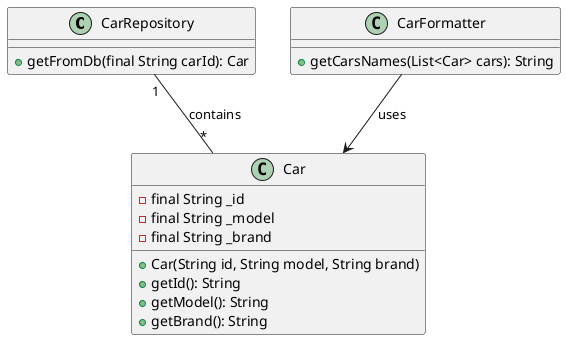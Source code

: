 @startuml
'https://plantuml.com/class-diagram

class CarRepository {

  + getFromDb(final String carId): Car
}

class CarFormatter {
  + getCarsNames(List<Car> cars): String
}

class Car {
  - final String _id
  - final String _model
  - final String _brand
  + Car(String id, String model, String brand)
  + getId(): String
  + getModel(): String
  + getBrand(): String
}

CarRepository "1" -- "*" Car : contains
CarFormatter --> Car : uses
@enduml